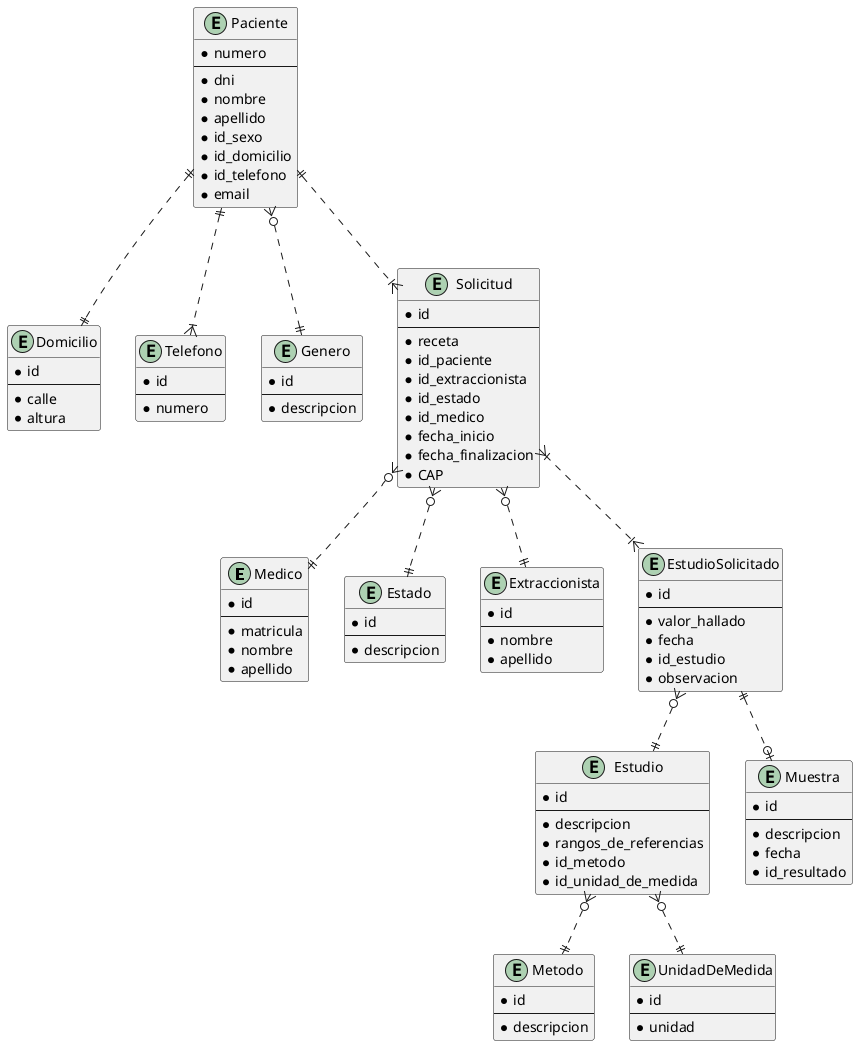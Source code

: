 @startuml BIOMEDICA
entity Medico {
    * id
    --
    * matricula
    * nombre
    * apellido
}

entity Domicilio {
    * id
    --
    * calle
    * altura
}

entity Telefono {
    * id
    --
    * numero
}

entity Genero {
    * id
    --
    * descripcion
}

entity Paciente {
    * numero
    --
    * dni
    * nombre
    * apellido
    * id_sexo
    * id_domicilio
    * id_telefono
    * email
}

entity Estado {
    * id
    --
    * descripcion
}

entity Estudio {
    * id
    --
    * descripcion
    * rangos_de_referencias
    * id_metodo
    * id_unidad_de_medida
}

entity Solicitud {
    * id
    --
    * receta
    * id_paciente
    * id_extraccionista
    * id_estado
    * id_medico
    * fecha_inicio
    * fecha_finalizacion
    * CAP
}

entity Extraccionista {
    * id
    --
    * nombre
    * apellido
}

entity Muestra {
    * id
    --
    * descripcion
    * fecha
    * id_resultado
}

entity Metodo {
    * id
    --
    * descripcion
}

entity EstudioSolicitado {
    * id
    --
    * valor_hallado
    * fecha
    * id_estudio
    * observacion
}

entity UnidadDeMedida {
    * id
    --
    * unidad
}

Paciente ||..|| Domicilio
Paciente ||..|{ Telefono
Paciente }o..|| Genero
Paciente ||..|{ Solicitud
Solicitud }o..|| Medico
Solicitud }o..|| Estado
EstudioSolicitado ||..o| Muestra
Solicitud }o..|| Extraccionista
Estudio }o..|| Metodo
Solicitud }|..|{ EstudioSolicitado
Estudio }o..|| UnidadDeMedida
EstudioSolicitado }o..|| Estudio

@enduml